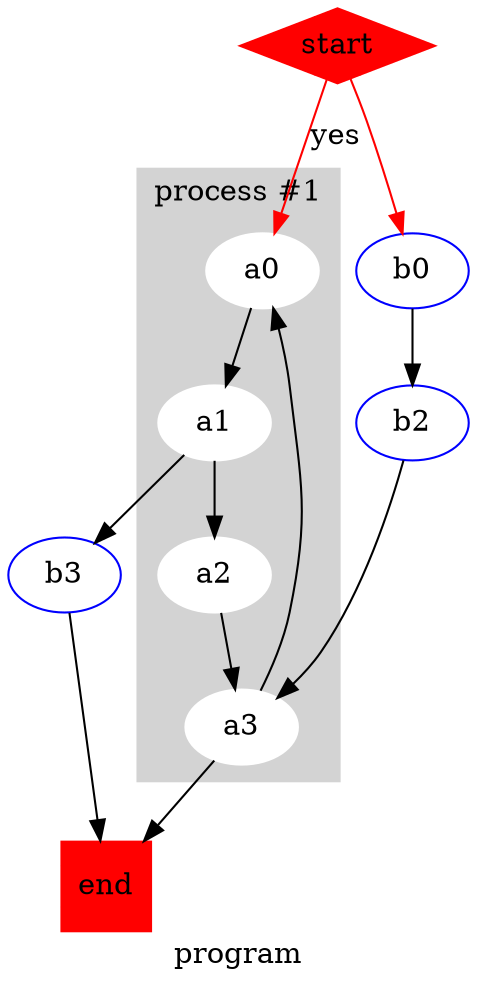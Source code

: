 digraph G {
	label = "program"
	node [color=blue];
	edge [size=0.75,not_exist=any];

	subgraph cluster_0 {
		style=filled;
		color=lightgrey;
		node [style=filled;color=white];
		a0 -> a1 -> a2 -> a3;
		label = "process #1";
	}
	start -> a0 [color=red,label="yes"];
	start -> b0 [color=red];
	b0 -> b2;
	a1 -> b3;
	b2 -> a3;
	a3 -> a0;
	a3 -> end;
	b3 -> end;

	start [shape=Mdiamond,color=red,style=filled,fillcolor=red];
	end [shape=Msquare,color=red,style=filled,fillcolor=red];
}
